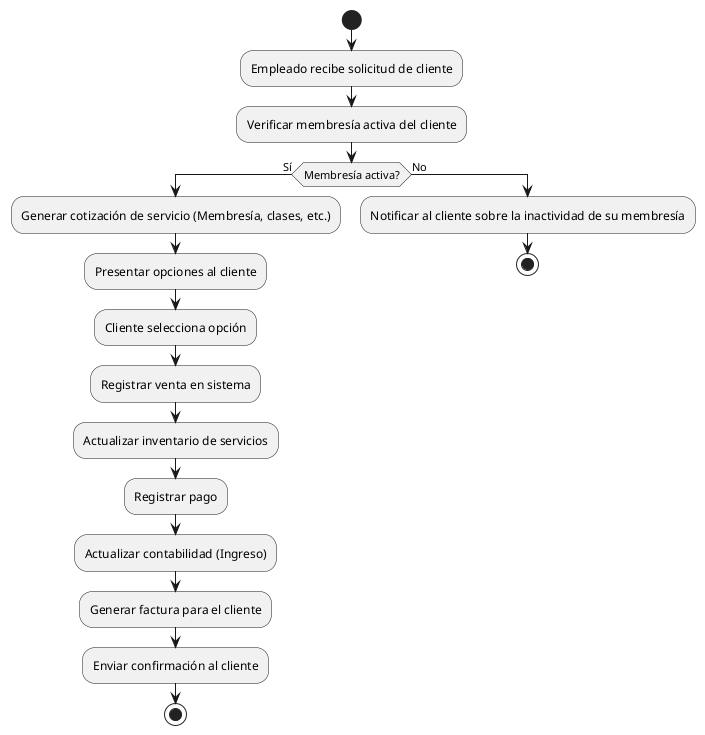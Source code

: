 @startuml actividad_venta_contabilidad
start
:Empleado recibe solicitud de cliente;
:Verificar membresía activa del cliente;
if (Membresía activa?) then (Sí)
  :Generar cotización de servicio (Membresía, clases, etc.);
  :Presentar opciones al cliente;
  :Cliente selecciona opción;
  :Registrar venta en sistema;
  :Actualizar inventario de servicios;
  :Registrar pago;
  :Actualizar contabilidad (Ingreso);
  :Generar factura para el cliente;
  :Enviar confirmación al cliente;
  stop
else (No)
  :Notificar al cliente sobre la inactividad de su membresía;
  stop
endif
@enduml
